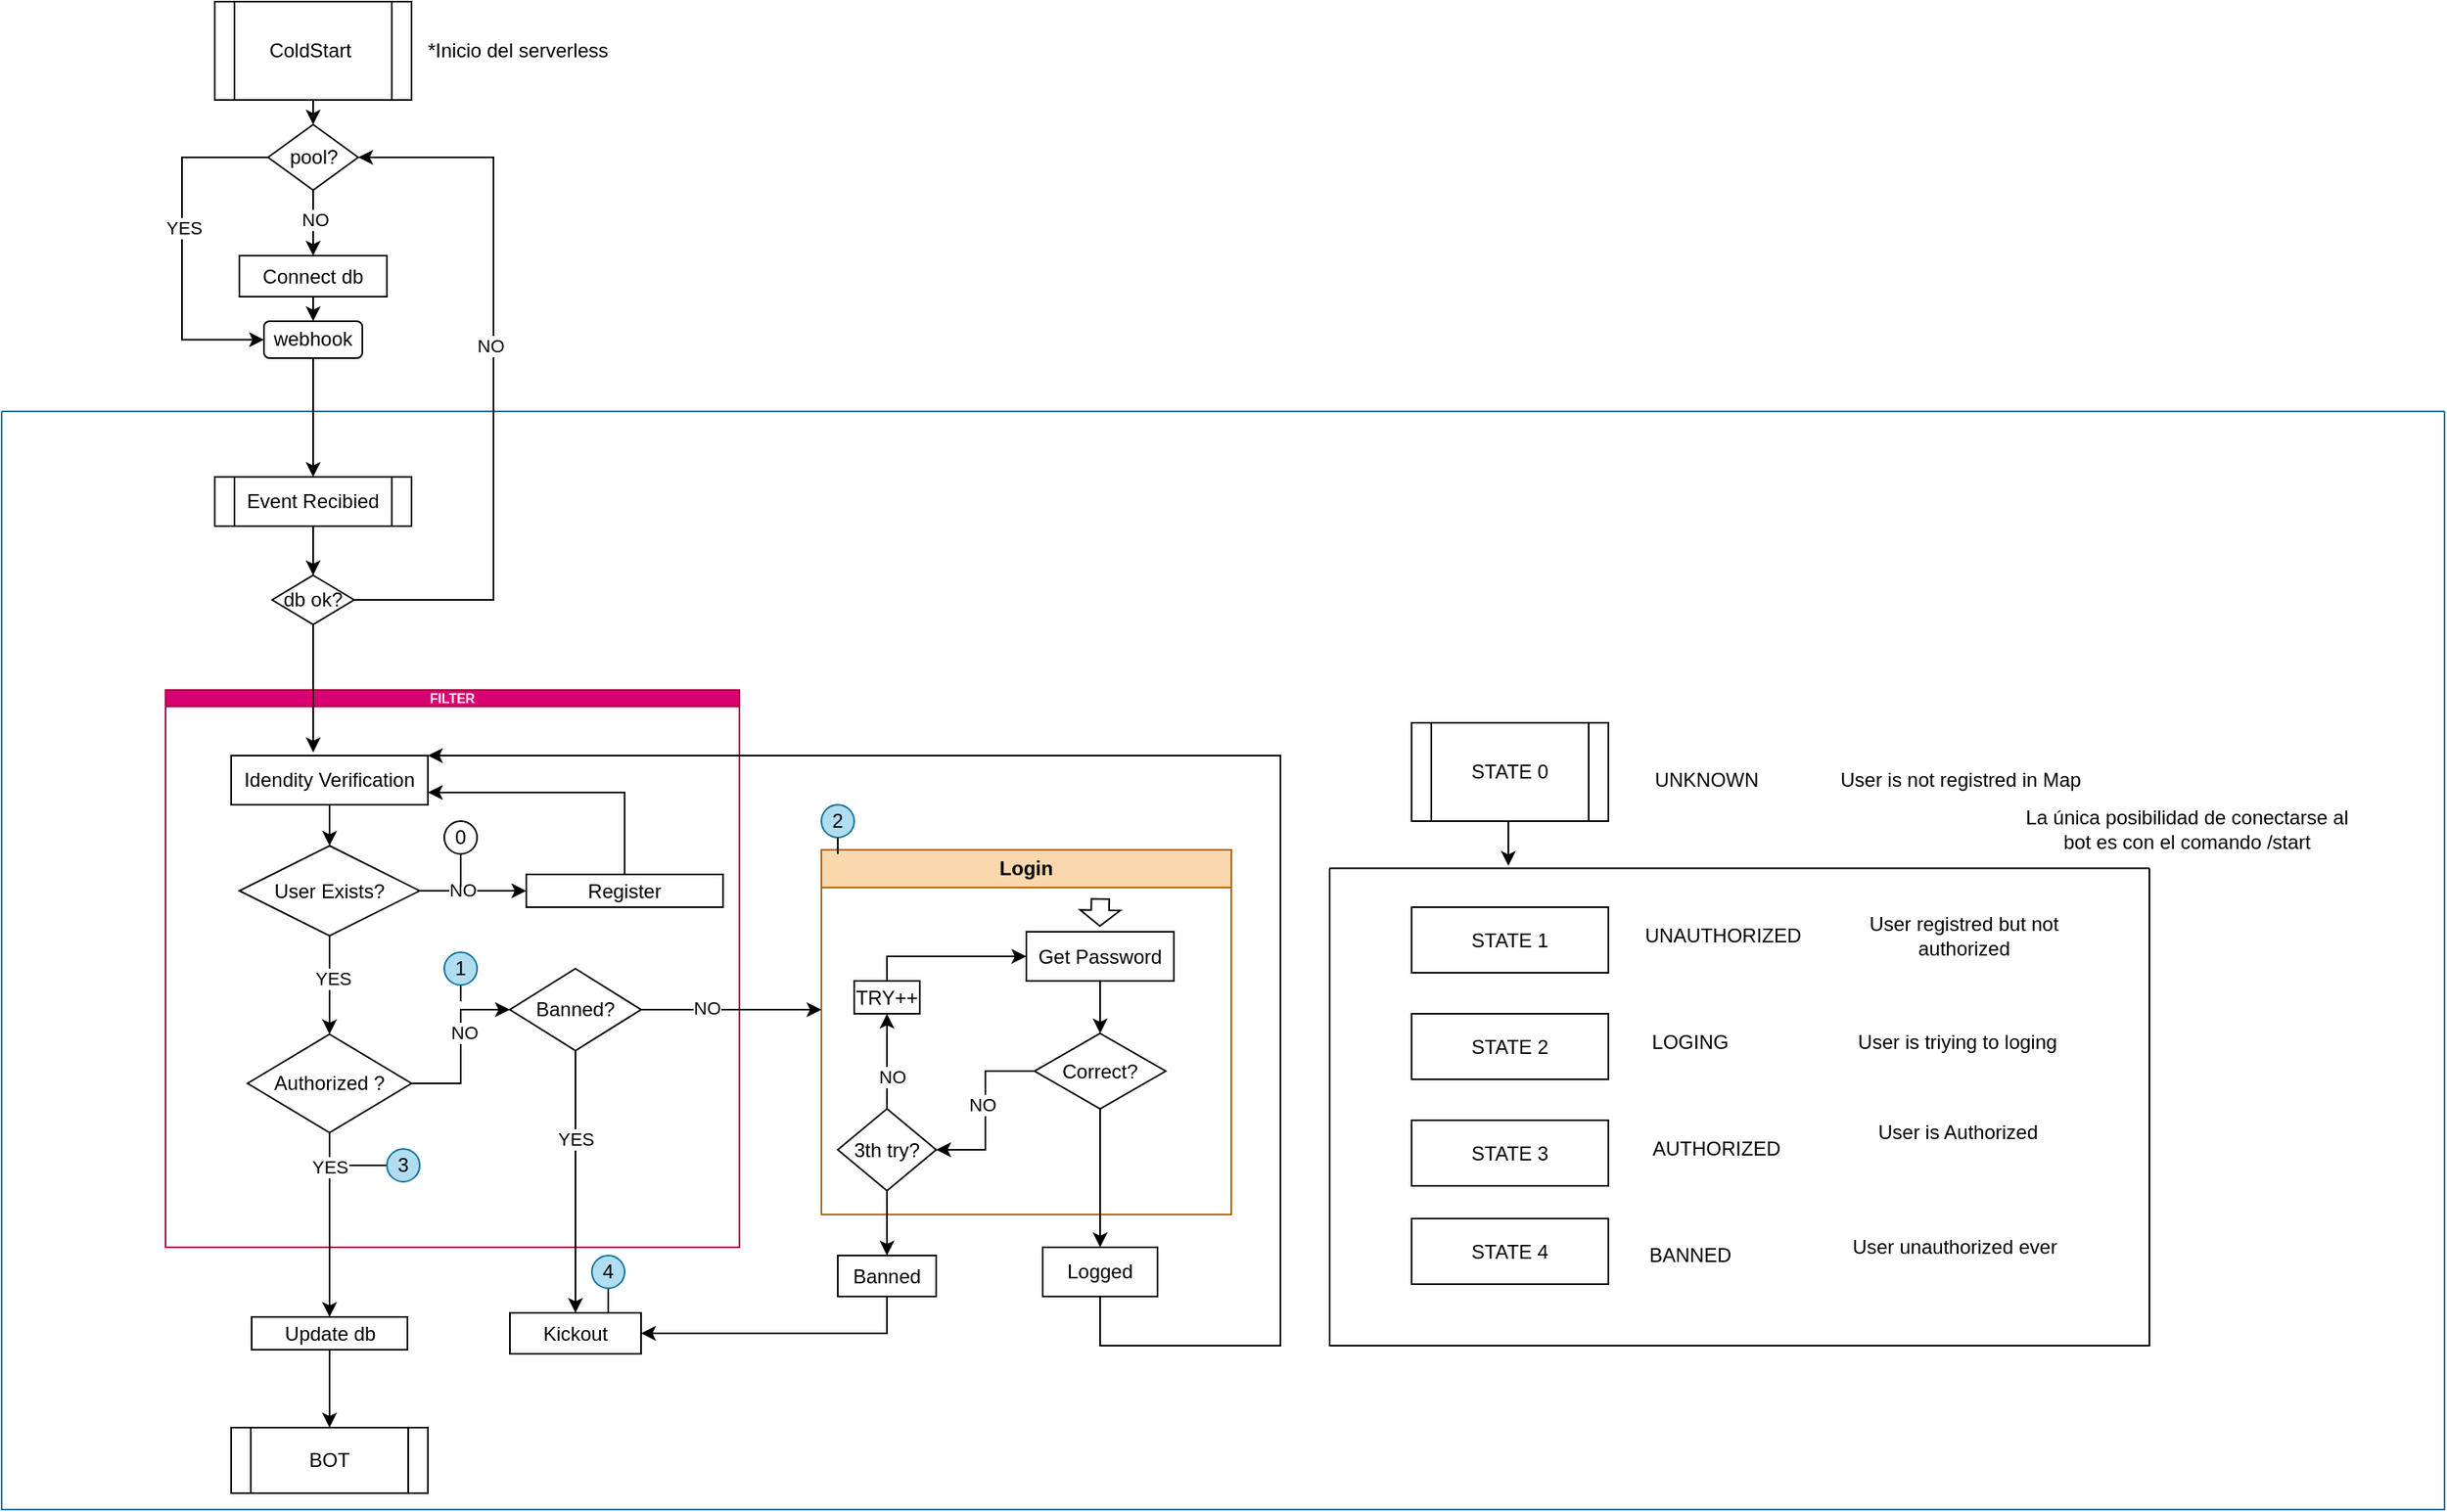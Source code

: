 <mxfile version="26.0.8">
  <diagram name="Página-1" id="eWvDhfzhtgpsclheifj-">
    <mxGraphModel dx="880" dy="512" grid="1" gridSize="10" guides="1" tooltips="1" connect="1" arrows="1" fold="1" page="1" pageScale="1" pageWidth="4681" pageHeight="3300" math="0" shadow="0">
      <root>
        <mxCell id="0" />
        <mxCell id="1" parent="0" />
        <mxCell id="_5jPJNh-Uu7ekB4Byuzi-175" value="" style="swimlane;startSize=0;fillColor=#b1ddf0;strokeColor=#10739e;" vertex="1" parent="1">
          <mxGeometry x="240" y="290" width="1490" height="670" as="geometry" />
        </mxCell>
        <mxCell id="_5jPJNh-Uu7ekB4Byuzi-2" value="STATE 0" style="shape=process;whiteSpace=wrap;html=1;backgroundOutline=1;" vertex="1" parent="_5jPJNh-Uu7ekB4Byuzi-175">
          <mxGeometry x="860" y="190" width="120" height="60" as="geometry" />
        </mxCell>
        <mxCell id="_5jPJNh-Uu7ekB4Byuzi-5" value="La única posibilidad de conectarse al bot es con el comando /start" style="text;html=1;align=center;verticalAlign=middle;whiteSpace=wrap;rounded=0;" vertex="1" parent="_5jPJNh-Uu7ekB4Byuzi-175">
          <mxGeometry x="1230" y="240" width="206" height="30" as="geometry" />
        </mxCell>
        <mxCell id="_5jPJNh-Uu7ekB4Byuzi-26" value="Login" style="swimlane;whiteSpace=wrap;html=1;movable=1;resizable=1;rotatable=1;deletable=1;editable=1;locked=0;connectable=1;fillColor=#fad7ac;strokeColor=#b46504;" vertex="1" parent="_5jPJNh-Uu7ekB4Byuzi-175">
          <mxGeometry x="500" y="267.5" width="250" height="222.5" as="geometry" />
        </mxCell>
        <mxCell id="_5jPJNh-Uu7ekB4Byuzi-102" style="edgeStyle=orthogonalEdgeStyle;rounded=0;orthogonalLoop=1;jettySize=auto;html=1;exitX=0.5;exitY=1;exitDx=0;exitDy=0;" edge="1" parent="_5jPJNh-Uu7ekB4Byuzi-26" source="_5jPJNh-Uu7ekB4Byuzi-79" target="_5jPJNh-Uu7ekB4Byuzi-85">
          <mxGeometry relative="1" as="geometry" />
        </mxCell>
        <mxCell id="_5jPJNh-Uu7ekB4Byuzi-79" value="Get Password" style="rounded=0;whiteSpace=wrap;html=1;" vertex="1" parent="_5jPJNh-Uu7ekB4Byuzi-26">
          <mxGeometry x="125" y="50" width="90" height="30" as="geometry" />
        </mxCell>
        <mxCell id="_5jPJNh-Uu7ekB4Byuzi-122" style="edgeStyle=orthogonalEdgeStyle;rounded=0;orthogonalLoop=1;jettySize=auto;html=1;exitX=0.5;exitY=0;exitDx=0;exitDy=0;entryX=0.5;entryY=1;entryDx=0;entryDy=0;" edge="1" parent="_5jPJNh-Uu7ekB4Byuzi-26" source="_5jPJNh-Uu7ekB4Byuzi-89" target="_5jPJNh-Uu7ekB4Byuzi-114">
          <mxGeometry relative="1" as="geometry" />
        </mxCell>
        <mxCell id="_5jPJNh-Uu7ekB4Byuzi-124" value="NO" style="edgeLabel;html=1;align=center;verticalAlign=middle;resizable=0;points=[];" vertex="1" connectable="0" parent="_5jPJNh-Uu7ekB4Byuzi-122">
          <mxGeometry x="-0.308" y="-3" relative="1" as="geometry">
            <mxPoint as="offset" />
          </mxGeometry>
        </mxCell>
        <mxCell id="_5jPJNh-Uu7ekB4Byuzi-89" value="3th try?" style="rhombus;whiteSpace=wrap;html=1;" vertex="1" parent="_5jPJNh-Uu7ekB4Byuzi-26">
          <mxGeometry x="10" y="158" width="60" height="50" as="geometry" />
        </mxCell>
        <mxCell id="_5jPJNh-Uu7ekB4Byuzi-97" style="edgeStyle=orthogonalEdgeStyle;rounded=0;orthogonalLoop=1;jettySize=auto;html=1;exitX=0;exitY=0.5;exitDx=0;exitDy=0;entryX=1;entryY=0.5;entryDx=0;entryDy=0;" edge="1" parent="_5jPJNh-Uu7ekB4Byuzi-26" source="_5jPJNh-Uu7ekB4Byuzi-85" target="_5jPJNh-Uu7ekB4Byuzi-89">
          <mxGeometry relative="1" as="geometry" />
        </mxCell>
        <mxCell id="_5jPJNh-Uu7ekB4Byuzi-107" value="NO" style="edgeLabel;html=1;align=center;verticalAlign=middle;resizable=0;points=[];" vertex="1" connectable="0" parent="_5jPJNh-Uu7ekB4Byuzi-97">
          <mxGeometry x="-0.067" y="-2" relative="1" as="geometry">
            <mxPoint as="offset" />
          </mxGeometry>
        </mxCell>
        <mxCell id="_5jPJNh-Uu7ekB4Byuzi-85" value="Correct?" style="rhombus;whiteSpace=wrap;html=1;" vertex="1" parent="_5jPJNh-Uu7ekB4Byuzi-26">
          <mxGeometry x="130" y="112" width="80" height="46" as="geometry" />
        </mxCell>
        <mxCell id="_5jPJNh-Uu7ekB4Byuzi-123" style="edgeStyle=orthogonalEdgeStyle;rounded=0;orthogonalLoop=1;jettySize=auto;html=1;exitX=0.5;exitY=0;exitDx=0;exitDy=0;entryX=0;entryY=0.5;entryDx=0;entryDy=0;" edge="1" parent="_5jPJNh-Uu7ekB4Byuzi-26" source="_5jPJNh-Uu7ekB4Byuzi-114" target="_5jPJNh-Uu7ekB4Byuzi-79">
          <mxGeometry relative="1" as="geometry">
            <Array as="points">
              <mxPoint x="40" y="65" />
            </Array>
          </mxGeometry>
        </mxCell>
        <mxCell id="_5jPJNh-Uu7ekB4Byuzi-114" value="TRY++" style="rounded=0;whiteSpace=wrap;html=1;" vertex="1" parent="_5jPJNh-Uu7ekB4Byuzi-26">
          <mxGeometry x="20" y="80" width="40" height="20" as="geometry" />
        </mxCell>
        <mxCell id="_5jPJNh-Uu7ekB4Byuzi-121" value="" style="shape=flexArrow;endArrow=classic;html=1;rounded=0;width=10.857;endSize=2.897;endWidth=12.653;" edge="1" parent="_5jPJNh-Uu7ekB4Byuzi-26">
          <mxGeometry width="50" height="50" relative="1" as="geometry">
            <mxPoint x="170.14" y="29.5" as="sourcePoint" />
            <mxPoint x="169.85" y="47" as="targetPoint" />
            <Array as="points">
              <mxPoint x="170.14" y="29.5" />
            </Array>
          </mxGeometry>
        </mxCell>
        <mxCell id="_5jPJNh-Uu7ekB4Byuzi-33" value="FILTER" style="swimlane;whiteSpace=wrap;html=1;startSize=10;fontSize=8;fontColor=#ffffff;labelBorderColor=none;fillColor=#d80073;strokeColor=#A50040;movable=1;resizable=1;rotatable=1;deletable=1;editable=1;locked=0;connectable=1;" vertex="1" parent="_5jPJNh-Uu7ekB4Byuzi-175">
          <mxGeometry x="100" y="170" width="350" height="340" as="geometry">
            <mxRectangle x="10" y="120" width="70" height="20" as="alternateBounds" />
          </mxGeometry>
        </mxCell>
        <mxCell id="_5jPJNh-Uu7ekB4Byuzi-46" value="Idendity Verification" style="rounded=0;whiteSpace=wrap;html=1;" vertex="1" parent="_5jPJNh-Uu7ekB4Byuzi-33">
          <mxGeometry x="40" y="40" width="120" height="30" as="geometry" />
        </mxCell>
        <mxCell id="_5jPJNh-Uu7ekB4Byuzi-49" value="Authorized ?" style="rhombus;whiteSpace=wrap;html=1;" vertex="1" parent="_5jPJNh-Uu7ekB4Byuzi-33">
          <mxGeometry x="50" y="210" width="100" height="60" as="geometry" />
        </mxCell>
        <mxCell id="_5jPJNh-Uu7ekB4Byuzi-70" style="edgeStyle=orthogonalEdgeStyle;rounded=0;orthogonalLoop=1;jettySize=auto;html=1;exitX=0.5;exitY=1;exitDx=0;exitDy=0;exitPerimeter=0;entryX=0.5;entryY=0;entryDx=0;entryDy=0;" edge="1" parent="_5jPJNh-Uu7ekB4Byuzi-33" source="_5jPJNh-Uu7ekB4Byuzi-66" target="_5jPJNh-Uu7ekB4Byuzi-49">
          <mxGeometry relative="1" as="geometry" />
        </mxCell>
        <mxCell id="_5jPJNh-Uu7ekB4Byuzi-72" value="YES" style="edgeLabel;html=1;align=center;verticalAlign=middle;resizable=0;points=[];" vertex="1" connectable="0" parent="_5jPJNh-Uu7ekB4Byuzi-70">
          <mxGeometry x="-0.133" y="2" relative="1" as="geometry">
            <mxPoint as="offset" />
          </mxGeometry>
        </mxCell>
        <mxCell id="_5jPJNh-Uu7ekB4Byuzi-74" style="edgeStyle=orthogonalEdgeStyle;rounded=0;orthogonalLoop=1;jettySize=auto;html=1;exitX=1;exitY=0.5;exitDx=0;exitDy=0;exitPerimeter=0;entryX=0;entryY=0.5;entryDx=0;entryDy=0;movable=1;resizable=1;rotatable=1;deletable=1;editable=1;locked=0;connectable=1;" edge="1" parent="_5jPJNh-Uu7ekB4Byuzi-33" source="_5jPJNh-Uu7ekB4Byuzi-66" target="_5jPJNh-Uu7ekB4Byuzi-73">
          <mxGeometry relative="1" as="geometry" />
        </mxCell>
        <mxCell id="_5jPJNh-Uu7ekB4Byuzi-106" value="NO" style="edgeLabel;html=1;align=center;verticalAlign=middle;resizable=0;points=[];" vertex="1" connectable="0" parent="_5jPJNh-Uu7ekB4Byuzi-74">
          <mxGeometry x="-0.2" y="2" relative="1" as="geometry">
            <mxPoint y="1" as="offset" />
          </mxGeometry>
        </mxCell>
        <mxCell id="_5jPJNh-Uu7ekB4Byuzi-66" value="User Exists?" style="strokeWidth=1;html=1;shape=mxgraph.flowchart.decision;whiteSpace=wrap;" vertex="1" parent="_5jPJNh-Uu7ekB4Byuzi-33">
          <mxGeometry x="45" y="95" width="110" height="55" as="geometry" />
        </mxCell>
        <mxCell id="_5jPJNh-Uu7ekB4Byuzi-69" style="edgeStyle=orthogonalEdgeStyle;rounded=0;orthogonalLoop=1;jettySize=auto;html=1;exitX=0.5;exitY=1;exitDx=0;exitDy=0;entryX=0.5;entryY=0;entryDx=0;entryDy=0;entryPerimeter=0;" edge="1" parent="_5jPJNh-Uu7ekB4Byuzi-33" source="_5jPJNh-Uu7ekB4Byuzi-46" target="_5jPJNh-Uu7ekB4Byuzi-66">
          <mxGeometry relative="1" as="geometry" />
        </mxCell>
        <mxCell id="_5jPJNh-Uu7ekB4Byuzi-131" style="edgeStyle=orthogonalEdgeStyle;rounded=0;orthogonalLoop=1;jettySize=auto;html=1;exitX=1;exitY=0.5;exitDx=0;exitDy=0;" edge="1" parent="_5jPJNh-Uu7ekB4Byuzi-33" source="_5jPJNh-Uu7ekB4Byuzi-52">
          <mxGeometry relative="1" as="geometry">
            <mxPoint x="400" y="195" as="targetPoint" />
          </mxGeometry>
        </mxCell>
        <mxCell id="_5jPJNh-Uu7ekB4Byuzi-132" value="NO" style="edgeLabel;html=1;align=center;verticalAlign=middle;resizable=0;points=[];" vertex="1" connectable="0" parent="_5jPJNh-Uu7ekB4Byuzi-131">
          <mxGeometry x="-0.276" y="1" relative="1" as="geometry">
            <mxPoint as="offset" />
          </mxGeometry>
        </mxCell>
        <mxCell id="_5jPJNh-Uu7ekB4Byuzi-52" value="Banned?" style="rhombus;whiteSpace=wrap;html=1;" vertex="1" parent="_5jPJNh-Uu7ekB4Byuzi-33">
          <mxGeometry x="210" y="170" width="80" height="50" as="geometry" />
        </mxCell>
        <mxCell id="_5jPJNh-Uu7ekB4Byuzi-47" style="edgeStyle=orthogonalEdgeStyle;rounded=0;orthogonalLoop=1;jettySize=auto;html=1;exitX=1;exitY=0.5;exitDx=0;exitDy=0;entryX=0;entryY=0.5;entryDx=0;entryDy=0;" edge="1" parent="_5jPJNh-Uu7ekB4Byuzi-33" source="_5jPJNh-Uu7ekB4Byuzi-49" target="_5jPJNh-Uu7ekB4Byuzi-52">
          <mxGeometry relative="1" as="geometry">
            <mxPoint x="170" y="235" as="targetPoint" />
          </mxGeometry>
        </mxCell>
        <mxCell id="_5jPJNh-Uu7ekB4Byuzi-48" value="NO" style="edgeLabel;html=1;align=center;verticalAlign=middle;resizable=0;points=[];fontSize=11;" vertex="1" connectable="0" parent="_5jPJNh-Uu7ekB4Byuzi-47">
          <mxGeometry x="0.025" y="-2" relative="1" as="geometry">
            <mxPoint y="-7" as="offset" />
          </mxGeometry>
        </mxCell>
        <mxCell id="_5jPJNh-Uu7ekB4Byuzi-78" style="edgeStyle=orthogonalEdgeStyle;rounded=0;orthogonalLoop=1;jettySize=auto;html=1;exitX=0.5;exitY=0;exitDx=0;exitDy=0;entryX=1;entryY=0.75;entryDx=0;entryDy=0;" edge="1" parent="_5jPJNh-Uu7ekB4Byuzi-33" source="_5jPJNh-Uu7ekB4Byuzi-73" target="_5jPJNh-Uu7ekB4Byuzi-46">
          <mxGeometry relative="1" as="geometry" />
        </mxCell>
        <mxCell id="_5jPJNh-Uu7ekB4Byuzi-73" value="Register" style="rounded=0;whiteSpace=wrap;html=1;" vertex="1" parent="_5jPJNh-Uu7ekB4Byuzi-33">
          <mxGeometry x="220" y="112.5" width="120" height="20" as="geometry" />
        </mxCell>
        <mxCell id="_5jPJNh-Uu7ekB4Byuzi-157" style="edgeStyle=orthogonalEdgeStyle;rounded=0;orthogonalLoop=1;jettySize=auto;html=1;exitX=0.5;exitY=1;exitDx=0;exitDy=0;endArrow=none;startFill=0;" edge="1" parent="_5jPJNh-Uu7ekB4Byuzi-33" source="_5jPJNh-Uu7ekB4Byuzi-153">
          <mxGeometry relative="1" as="geometry">
            <mxPoint x="180" y="120" as="targetPoint" />
          </mxGeometry>
        </mxCell>
        <mxCell id="_5jPJNh-Uu7ekB4Byuzi-153" value="0" style="ellipse;whiteSpace=wrap;html=1;" vertex="1" parent="_5jPJNh-Uu7ekB4Byuzi-33">
          <mxGeometry x="170" y="80" width="20" height="20" as="geometry" />
        </mxCell>
        <mxCell id="_5jPJNh-Uu7ekB4Byuzi-160" style="edgeStyle=orthogonalEdgeStyle;rounded=0;orthogonalLoop=1;jettySize=auto;html=1;exitX=0.5;exitY=1;exitDx=0;exitDy=0;endArrow=none;startFill=0;" edge="1" parent="_5jPJNh-Uu7ekB4Byuzi-33" source="_5jPJNh-Uu7ekB4Byuzi-159">
          <mxGeometry relative="1" as="geometry">
            <mxPoint x="180" y="190" as="targetPoint" />
          </mxGeometry>
        </mxCell>
        <mxCell id="_5jPJNh-Uu7ekB4Byuzi-159" value="1" style="ellipse;whiteSpace=wrap;html=1;fillColor=#b1ddf0;strokeColor=#10739e;" vertex="1" parent="_5jPJNh-Uu7ekB4Byuzi-33">
          <mxGeometry x="170" y="160" width="20" height="20" as="geometry" />
        </mxCell>
        <mxCell id="_5jPJNh-Uu7ekB4Byuzi-164" style="edgeStyle=orthogonalEdgeStyle;rounded=0;orthogonalLoop=1;jettySize=auto;html=1;exitX=0;exitY=0.5;exitDx=0;exitDy=0;endArrow=none;startFill=0;" edge="1" parent="_5jPJNh-Uu7ekB4Byuzi-33" source="_5jPJNh-Uu7ekB4Byuzi-163">
          <mxGeometry relative="1" as="geometry">
            <mxPoint x="110" y="290" as="targetPoint" />
          </mxGeometry>
        </mxCell>
        <mxCell id="_5jPJNh-Uu7ekB4Byuzi-163" value="3" style="ellipse;whiteSpace=wrap;html=1;fillColor=#b1ddf0;strokeColor=#10739e;" vertex="1" parent="_5jPJNh-Uu7ekB4Byuzi-33">
          <mxGeometry x="135" y="280" width="20" height="20" as="geometry" />
        </mxCell>
        <mxCell id="_5jPJNh-Uu7ekB4Byuzi-56" style="edgeStyle=orthogonalEdgeStyle;rounded=0;orthogonalLoop=1;jettySize=auto;html=1;exitX=0.5;exitY=1;exitDx=0;exitDy=0;entryX=0.5;entryY=0;entryDx=0;entryDy=0;" edge="1" parent="_5jPJNh-Uu7ekB4Byuzi-175" source="_5jPJNh-Uu7ekB4Byuzi-49" target="_5jPJNh-Uu7ekB4Byuzi-211">
          <mxGeometry relative="1" as="geometry">
            <mxPoint x="200" y="550" as="targetPoint" />
          </mxGeometry>
        </mxCell>
        <mxCell id="_5jPJNh-Uu7ekB4Byuzi-57" value="&lt;font&gt;YES&lt;/font&gt;" style="edgeLabel;html=1;align=center;verticalAlign=middle;resizable=0;points=[];fontSize=11;" vertex="1" connectable="0" parent="_5jPJNh-Uu7ekB4Byuzi-56">
          <mxGeometry x="-0.497" relative="1" as="geometry">
            <mxPoint y="-8" as="offset" />
          </mxGeometry>
        </mxCell>
        <mxCell id="_5jPJNh-Uu7ekB4Byuzi-77" style="edgeStyle=orthogonalEdgeStyle;rounded=0;orthogonalLoop=1;jettySize=auto;html=1;exitX=0.5;exitY=1;exitDx=0;exitDy=0;entryX=1;entryY=0;entryDx=0;entryDy=0;" edge="1" parent="_5jPJNh-Uu7ekB4Byuzi-175" source="_5jPJNh-Uu7ekB4Byuzi-62" target="_5jPJNh-Uu7ekB4Byuzi-46">
          <mxGeometry relative="1" as="geometry">
            <mxPoint x="290" y="230" as="targetPoint" />
            <Array as="points">
              <mxPoint x="670" y="570" />
              <mxPoint x="780" y="570" />
              <mxPoint x="780" y="210" />
            </Array>
          </mxGeometry>
        </mxCell>
        <mxCell id="_5jPJNh-Uu7ekB4Byuzi-53" value="Kickout" style="rounded=0;whiteSpace=wrap;html=1;" vertex="1" parent="_5jPJNh-Uu7ekB4Byuzi-175">
          <mxGeometry x="310" y="550" width="80" height="25" as="geometry" />
        </mxCell>
        <mxCell id="_5jPJNh-Uu7ekB4Byuzi-50" style="edgeStyle=orthogonalEdgeStyle;rounded=0;orthogonalLoop=1;jettySize=auto;html=1;exitX=0.5;exitY=1;exitDx=0;exitDy=0;" edge="1" parent="_5jPJNh-Uu7ekB4Byuzi-175" source="_5jPJNh-Uu7ekB4Byuzi-52" target="_5jPJNh-Uu7ekB4Byuzi-53">
          <mxGeometry relative="1" as="geometry" />
        </mxCell>
        <mxCell id="_5jPJNh-Uu7ekB4Byuzi-51" value="YES" style="edgeLabel;html=1;align=center;verticalAlign=middle;resizable=0;points=[];fontSize=11;" vertex="1" connectable="0" parent="_5jPJNh-Uu7ekB4Byuzi-50">
          <mxGeometry x="-0.1" y="-1" relative="1" as="geometry">
            <mxPoint x="1" y="-18" as="offset" />
          </mxGeometry>
        </mxCell>
        <mxCell id="_5jPJNh-Uu7ekB4Byuzi-136" style="edgeStyle=orthogonalEdgeStyle;rounded=0;orthogonalLoop=1;jettySize=auto;html=1;exitX=0.5;exitY=1;exitDx=0;exitDy=0;entryX=1;entryY=0.5;entryDx=0;entryDy=0;" edge="1" parent="_5jPJNh-Uu7ekB4Byuzi-175" source="_5jPJNh-Uu7ekB4Byuzi-133" target="_5jPJNh-Uu7ekB4Byuzi-53">
          <mxGeometry relative="1" as="geometry" />
        </mxCell>
        <mxCell id="_5jPJNh-Uu7ekB4Byuzi-133" value="Banned" style="rounded=0;whiteSpace=wrap;html=1;" vertex="1" parent="_5jPJNh-Uu7ekB4Byuzi-175">
          <mxGeometry x="510" y="515" width="60" height="25" as="geometry" />
        </mxCell>
        <mxCell id="_5jPJNh-Uu7ekB4Byuzi-135" style="edgeStyle=orthogonalEdgeStyle;rounded=0;orthogonalLoop=1;jettySize=auto;html=1;exitX=0.5;exitY=1;exitDx=0;exitDy=0;entryX=0.5;entryY=0;entryDx=0;entryDy=0;" edge="1" parent="_5jPJNh-Uu7ekB4Byuzi-175" source="_5jPJNh-Uu7ekB4Byuzi-89" target="_5jPJNh-Uu7ekB4Byuzi-133">
          <mxGeometry relative="1" as="geometry" />
        </mxCell>
        <mxCell id="_5jPJNh-Uu7ekB4Byuzi-62" value="Logged" style="rounded=0;whiteSpace=wrap;html=1;" vertex="1" parent="_5jPJNh-Uu7ekB4Byuzi-175">
          <mxGeometry x="635" y="510" width="70" height="30" as="geometry" />
        </mxCell>
        <mxCell id="_5jPJNh-Uu7ekB4Byuzi-126" style="edgeStyle=orthogonalEdgeStyle;rounded=0;orthogonalLoop=1;jettySize=auto;html=1;exitX=0.5;exitY=1;exitDx=0;exitDy=0;" edge="1" parent="_5jPJNh-Uu7ekB4Byuzi-175" source="_5jPJNh-Uu7ekB4Byuzi-85" target="_5jPJNh-Uu7ekB4Byuzi-62">
          <mxGeometry relative="1" as="geometry" />
        </mxCell>
        <mxCell id="_5jPJNh-Uu7ekB4Byuzi-151" value="" style="swimlane;startSize=0;" vertex="1" parent="_5jPJNh-Uu7ekB4Byuzi-175">
          <mxGeometry x="810" y="278.75" width="500" height="291.25" as="geometry" />
        </mxCell>
        <mxCell id="_5jPJNh-Uu7ekB4Byuzi-3" value="STATE 1" style="rounded=0;whiteSpace=wrap;html=1;" vertex="1" parent="_5jPJNh-Uu7ekB4Byuzi-151">
          <mxGeometry x="50" y="23.75" width="120" height="40" as="geometry" />
        </mxCell>
        <mxCell id="_5jPJNh-Uu7ekB4Byuzi-127" value="STATE 2" style="rounded=0;whiteSpace=wrap;html=1;" vertex="1" parent="_5jPJNh-Uu7ekB4Byuzi-151">
          <mxGeometry x="50" y="88.75" width="120" height="40" as="geometry" />
        </mxCell>
        <mxCell id="_5jPJNh-Uu7ekB4Byuzi-128" value="UNAUTHORIZED" style="text;html=1;align=center;verticalAlign=middle;whiteSpace=wrap;rounded=0;" vertex="1" parent="_5jPJNh-Uu7ekB4Byuzi-151">
          <mxGeometry x="180" y="26.25" width="120" height="30" as="geometry" />
        </mxCell>
        <mxCell id="_5jPJNh-Uu7ekB4Byuzi-129" value="LOGING" style="text;html=1;align=center;verticalAlign=middle;whiteSpace=wrap;rounded=0;" vertex="1" parent="_5jPJNh-Uu7ekB4Byuzi-151">
          <mxGeometry x="160" y="91.25" width="120" height="30" as="geometry" />
        </mxCell>
        <mxCell id="_5jPJNh-Uu7ekB4Byuzi-137" value="STATE 3" style="rounded=0;whiteSpace=wrap;html=1;" vertex="1" parent="_5jPJNh-Uu7ekB4Byuzi-151">
          <mxGeometry x="50" y="153.75" width="120" height="40" as="geometry" />
        </mxCell>
        <mxCell id="_5jPJNh-Uu7ekB4Byuzi-138" value="AUTHORIZED" style="text;html=1;align=center;verticalAlign=middle;whiteSpace=wrap;rounded=0;" vertex="1" parent="_5jPJNh-Uu7ekB4Byuzi-151">
          <mxGeometry x="176" y="156.25" width="120" height="30" as="geometry" />
        </mxCell>
        <mxCell id="_5jPJNh-Uu7ekB4Byuzi-141" value="STATE 4" style="rounded=0;whiteSpace=wrap;html=1;" vertex="1" parent="_5jPJNh-Uu7ekB4Byuzi-151">
          <mxGeometry x="50" y="213.75" width="120" height="40" as="geometry" />
        </mxCell>
        <mxCell id="_5jPJNh-Uu7ekB4Byuzi-149" value="BANNED" style="text;html=1;align=center;verticalAlign=middle;whiteSpace=wrap;rounded=0;" vertex="1" parent="_5jPJNh-Uu7ekB4Byuzi-151">
          <mxGeometry x="160" y="221.25" width="120" height="30" as="geometry" />
        </mxCell>
        <mxCell id="_5jPJNh-Uu7ekB4Byuzi-145" value="User registred but not authorized" style="text;html=1;align=center;verticalAlign=middle;whiteSpace=wrap;rounded=0;" vertex="1" parent="_5jPJNh-Uu7ekB4Byuzi-151">
          <mxGeometry x="304" y="26.25" width="166" height="30" as="geometry" />
        </mxCell>
        <mxCell id="_5jPJNh-Uu7ekB4Byuzi-146" value="User is triying to loging" style="text;html=1;align=center;verticalAlign=middle;whiteSpace=wrap;rounded=0;" vertex="1" parent="_5jPJNh-Uu7ekB4Byuzi-151">
          <mxGeometry x="300" y="91.25" width="166" height="30" as="geometry" />
        </mxCell>
        <mxCell id="_5jPJNh-Uu7ekB4Byuzi-147" value="User is Authorized&amp;nbsp;" style="text;html=1;align=center;verticalAlign=middle;whiteSpace=wrap;rounded=0;" vertex="1" parent="_5jPJNh-Uu7ekB4Byuzi-151">
          <mxGeometry x="302" y="146.25" width="166" height="30" as="geometry" />
        </mxCell>
        <mxCell id="_5jPJNh-Uu7ekB4Byuzi-150" value="User unauthorized ever&amp;nbsp;" style="text;html=1;align=center;verticalAlign=middle;whiteSpace=wrap;rounded=0;" vertex="1" parent="_5jPJNh-Uu7ekB4Byuzi-151">
          <mxGeometry x="300" y="216.25" width="166" height="30" as="geometry" />
        </mxCell>
        <mxCell id="_5jPJNh-Uu7ekB4Byuzi-161" value="2" style="ellipse;whiteSpace=wrap;html=1;fillColor=#b1ddf0;strokeColor=#10739e;" vertex="1" parent="_5jPJNh-Uu7ekB4Byuzi-175">
          <mxGeometry x="500" y="240" width="20" height="20" as="geometry" />
        </mxCell>
        <mxCell id="_5jPJNh-Uu7ekB4Byuzi-162" style="edgeStyle=orthogonalEdgeStyle;rounded=0;orthogonalLoop=1;jettySize=auto;html=1;exitX=0.5;exitY=1;exitDx=0;exitDy=0;entryX=0.04;entryY=0.011;entryDx=0;entryDy=0;entryPerimeter=0;endArrow=none;startFill=0;" edge="1" parent="_5jPJNh-Uu7ekB4Byuzi-175" source="_5jPJNh-Uu7ekB4Byuzi-161" target="_5jPJNh-Uu7ekB4Byuzi-26">
          <mxGeometry relative="1" as="geometry" />
        </mxCell>
        <mxCell id="_5jPJNh-Uu7ekB4Byuzi-166" style="edgeStyle=orthogonalEdgeStyle;rounded=0;orthogonalLoop=1;jettySize=auto;html=1;exitX=0.5;exitY=1;exitDx=0;exitDy=0;entryX=0.218;entryY=-0.005;entryDx=0;entryDy=0;entryPerimeter=0;" edge="1" parent="_5jPJNh-Uu7ekB4Byuzi-175" source="_5jPJNh-Uu7ekB4Byuzi-2" target="_5jPJNh-Uu7ekB4Byuzi-151">
          <mxGeometry relative="1" as="geometry" />
        </mxCell>
        <mxCell id="_5jPJNh-Uu7ekB4Byuzi-142" value="UNKNOWN" style="text;html=1;align=center;verticalAlign=middle;whiteSpace=wrap;rounded=0;" vertex="1" parent="_5jPJNh-Uu7ekB4Byuzi-175">
          <mxGeometry x="990" y="210" width="100" height="30" as="geometry" />
        </mxCell>
        <mxCell id="_5jPJNh-Uu7ekB4Byuzi-143" value="User is not registred in Map" style="text;html=1;align=center;verticalAlign=middle;whiteSpace=wrap;rounded=0;" vertex="1" parent="_5jPJNh-Uu7ekB4Byuzi-175">
          <mxGeometry x="1110" y="210" width="170" height="30" as="geometry" />
        </mxCell>
        <mxCell id="_5jPJNh-Uu7ekB4Byuzi-173" style="edgeStyle=orthogonalEdgeStyle;rounded=0;orthogonalLoop=1;jettySize=auto;html=1;exitX=0.5;exitY=1;exitDx=0;exitDy=0;entryX=0.75;entryY=0;entryDx=0;entryDy=0;endArrow=none;startFill=0;" edge="1" parent="_5jPJNh-Uu7ekB4Byuzi-175" source="_5jPJNh-Uu7ekB4Byuzi-169" target="_5jPJNh-Uu7ekB4Byuzi-53">
          <mxGeometry relative="1" as="geometry" />
        </mxCell>
        <mxCell id="_5jPJNh-Uu7ekB4Byuzi-169" value="4" style="ellipse;whiteSpace=wrap;html=1;fillColor=#b1ddf0;strokeColor=#10739e;" vertex="1" parent="_5jPJNh-Uu7ekB4Byuzi-175">
          <mxGeometry x="360" y="515" width="20" height="20" as="geometry" />
        </mxCell>
        <mxCell id="_5jPJNh-Uu7ekB4Byuzi-181" value="db ok?" style="rhombus;whiteSpace=wrap;html=1;" vertex="1" parent="_5jPJNh-Uu7ekB4Byuzi-175">
          <mxGeometry x="165" y="100" width="50" height="30" as="geometry" />
        </mxCell>
        <mxCell id="_5jPJNh-Uu7ekB4Byuzi-210" style="edgeStyle=orthogonalEdgeStyle;rounded=0;orthogonalLoop=1;jettySize=auto;html=1;exitX=0.5;exitY=1;exitDx=0;exitDy=0;entryX=0.417;entryY=-0.067;entryDx=0;entryDy=0;entryPerimeter=0;" edge="1" parent="_5jPJNh-Uu7ekB4Byuzi-175" source="_5jPJNh-Uu7ekB4Byuzi-181" target="_5jPJNh-Uu7ekB4Byuzi-46">
          <mxGeometry relative="1" as="geometry" />
        </mxCell>
        <mxCell id="_5jPJNh-Uu7ekB4Byuzi-216" style="edgeStyle=orthogonalEdgeStyle;rounded=0;orthogonalLoop=1;jettySize=auto;html=1;exitX=0.5;exitY=1;exitDx=0;exitDy=0;" edge="1" parent="_5jPJNh-Uu7ekB4Byuzi-175" source="_5jPJNh-Uu7ekB4Byuzi-211" target="_5jPJNh-Uu7ekB4Byuzi-214">
          <mxGeometry relative="1" as="geometry" />
        </mxCell>
        <mxCell id="_5jPJNh-Uu7ekB4Byuzi-211" value="Update db" style="rounded=0;whiteSpace=wrap;html=1;" vertex="1" parent="_5jPJNh-Uu7ekB4Byuzi-175">
          <mxGeometry x="152.5" y="552.5" width="95" height="20" as="geometry" />
        </mxCell>
        <mxCell id="_5jPJNh-Uu7ekB4Byuzi-214" value="BOT" style="shape=process;whiteSpace=wrap;html=1;backgroundOutline=1;" vertex="1" parent="_5jPJNh-Uu7ekB4Byuzi-175">
          <mxGeometry x="140" y="620" width="120" height="40" as="geometry" />
        </mxCell>
        <mxCell id="_5jPJNh-Uu7ekB4Byuzi-194" style="edgeStyle=orthogonalEdgeStyle;rounded=0;orthogonalLoop=1;jettySize=auto;html=1;exitX=0.5;exitY=1;exitDx=0;exitDy=0;entryX=0.5;entryY=0;entryDx=0;entryDy=0;" edge="1" parent="1" source="_5jPJNh-Uu7ekB4Byuzi-176" target="_5jPJNh-Uu7ekB4Byuzi-189">
          <mxGeometry relative="1" as="geometry" />
        </mxCell>
        <mxCell id="_5jPJNh-Uu7ekB4Byuzi-176" value="ColdStart&amp;nbsp;" style="shape=process;whiteSpace=wrap;html=1;backgroundOutline=1;" vertex="1" parent="1">
          <mxGeometry x="370" y="40" width="120" height="60" as="geometry" />
        </mxCell>
        <mxCell id="_5jPJNh-Uu7ekB4Byuzi-177" value="*Inicio del serverless" style="text;html=1;align=center;verticalAlign=middle;whiteSpace=wrap;rounded=0;" vertex="1" parent="1">
          <mxGeometry x="495" y="55" width="120" height="30" as="geometry" />
        </mxCell>
        <mxCell id="_5jPJNh-Uu7ekB4Byuzi-205" style="edgeStyle=orthogonalEdgeStyle;rounded=0;orthogonalLoop=1;jettySize=auto;html=1;exitX=0.5;exitY=1;exitDx=0;exitDy=0;entryX=0.5;entryY=0;entryDx=0;entryDy=0;" edge="1" parent="1" source="_5jPJNh-Uu7ekB4Byuzi-178" target="_5jPJNh-Uu7ekB4Byuzi-191">
          <mxGeometry relative="1" as="geometry" />
        </mxCell>
        <mxCell id="_5jPJNh-Uu7ekB4Byuzi-178" value="Connect db" style="rounded=0;whiteSpace=wrap;html=1;" vertex="1" parent="1">
          <mxGeometry x="385" y="195" width="90" height="25" as="geometry" />
        </mxCell>
        <mxCell id="_5jPJNh-Uu7ekB4Byuzi-187" style="edgeStyle=orthogonalEdgeStyle;rounded=0;orthogonalLoop=1;jettySize=auto;html=1;exitX=1;exitY=0.5;exitDx=0;exitDy=0;entryX=1;entryY=0.5;entryDx=0;entryDy=0;" edge="1" parent="1" source="_5jPJNh-Uu7ekB4Byuzi-181" target="_5jPJNh-Uu7ekB4Byuzi-189">
          <mxGeometry relative="1" as="geometry">
            <mxPoint x="520" y="207.5" as="targetPoint" />
            <Array as="points">
              <mxPoint x="540" y="405" />
              <mxPoint x="540" y="135" />
            </Array>
          </mxGeometry>
        </mxCell>
        <mxCell id="_5jPJNh-Uu7ekB4Byuzi-201" value="NO" style="edgeLabel;html=1;align=center;verticalAlign=middle;resizable=0;points=[];" vertex="1" connectable="0" parent="_5jPJNh-Uu7ekB4Byuzi-187">
          <mxGeometry x="0.1" y="2" relative="1" as="geometry">
            <mxPoint as="offset" />
          </mxGeometry>
        </mxCell>
        <mxCell id="_5jPJNh-Uu7ekB4Byuzi-195" style="edgeStyle=orthogonalEdgeStyle;rounded=0;orthogonalLoop=1;jettySize=auto;html=1;exitX=0.5;exitY=1;exitDx=0;exitDy=0;entryX=0.5;entryY=0;entryDx=0;entryDy=0;" edge="1" parent="1" source="_5jPJNh-Uu7ekB4Byuzi-189" target="_5jPJNh-Uu7ekB4Byuzi-178">
          <mxGeometry relative="1" as="geometry" />
        </mxCell>
        <mxCell id="_5jPJNh-Uu7ekB4Byuzi-200" value="NO" style="edgeLabel;html=1;align=center;verticalAlign=middle;resizable=0;points=[];" vertex="1" connectable="0" parent="_5jPJNh-Uu7ekB4Byuzi-195">
          <mxGeometry x="-0.117" y="1" relative="1" as="geometry">
            <mxPoint as="offset" />
          </mxGeometry>
        </mxCell>
        <mxCell id="_5jPJNh-Uu7ekB4Byuzi-217" style="edgeStyle=orthogonalEdgeStyle;rounded=0;orthogonalLoop=1;jettySize=auto;html=1;exitX=0;exitY=0.5;exitDx=0;exitDy=0;entryX=0;entryY=0.5;entryDx=0;entryDy=0;" edge="1" parent="1" source="_5jPJNh-Uu7ekB4Byuzi-189" target="_5jPJNh-Uu7ekB4Byuzi-191">
          <mxGeometry relative="1" as="geometry">
            <Array as="points">
              <mxPoint x="350" y="135" />
              <mxPoint x="350" y="246" />
            </Array>
          </mxGeometry>
        </mxCell>
        <mxCell id="_5jPJNh-Uu7ekB4Byuzi-218" value="YES" style="edgeLabel;html=1;align=center;verticalAlign=middle;resizable=0;points=[];" vertex="1" connectable="0" parent="_5jPJNh-Uu7ekB4Byuzi-217">
          <mxGeometry x="-0.107" y="1" relative="1" as="geometry">
            <mxPoint as="offset" />
          </mxGeometry>
        </mxCell>
        <mxCell id="_5jPJNh-Uu7ekB4Byuzi-189" value="pool?" style="rhombus;whiteSpace=wrap;html=1;" vertex="1" parent="1">
          <mxGeometry x="402.5" y="115" width="55" height="40" as="geometry" />
        </mxCell>
        <mxCell id="_5jPJNh-Uu7ekB4Byuzi-198" style="edgeStyle=orthogonalEdgeStyle;rounded=0;orthogonalLoop=1;jettySize=auto;html=1;exitX=0.5;exitY=1;exitDx=0;exitDy=0;entryX=0.5;entryY=0;entryDx=0;entryDy=0;" edge="1" parent="1" source="_5jPJNh-Uu7ekB4Byuzi-191" target="_5jPJNh-Uu7ekB4Byuzi-10">
          <mxGeometry relative="1" as="geometry" />
        </mxCell>
        <mxCell id="_5jPJNh-Uu7ekB4Byuzi-191" value="webhook" style="rounded=1;whiteSpace=wrap;html=1;" vertex="1" parent="1">
          <mxGeometry x="400" y="235" width="60" height="22.5" as="geometry" />
        </mxCell>
        <mxCell id="_5jPJNh-Uu7ekB4Byuzi-10" value="Event Recibied" style="shape=process;whiteSpace=wrap;html=1;backgroundOutline=1;" vertex="1" parent="1">
          <mxGeometry x="370" y="330" width="120" height="30" as="geometry" />
        </mxCell>
        <mxCell id="_5jPJNh-Uu7ekB4Byuzi-182" style="edgeStyle=orthogonalEdgeStyle;rounded=0;orthogonalLoop=1;jettySize=auto;html=1;exitX=0.5;exitY=1;exitDx=0;exitDy=0;entryX=0.5;entryY=0;entryDx=0;entryDy=0;" edge="1" parent="1" source="_5jPJNh-Uu7ekB4Byuzi-10" target="_5jPJNh-Uu7ekB4Byuzi-181">
          <mxGeometry relative="1" as="geometry" />
        </mxCell>
      </root>
    </mxGraphModel>
  </diagram>
</mxfile>
